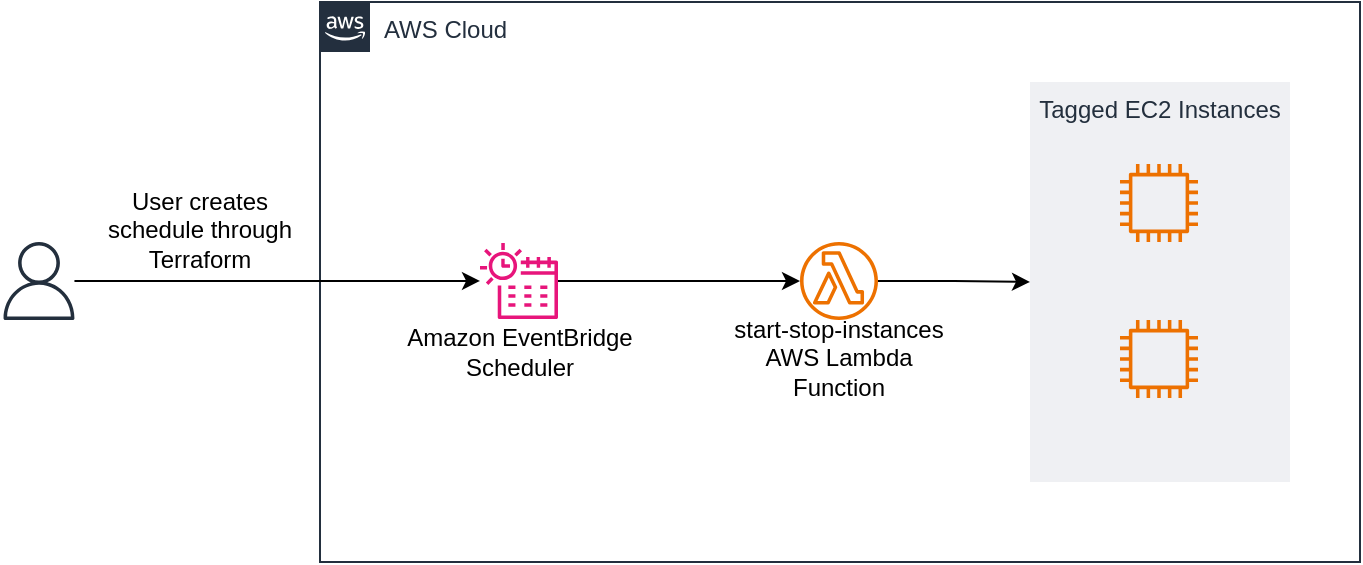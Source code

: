 <mxfile version="23.1.2" type="device">
  <diagram name="Page-1" id="g2aWewhqDnkNnzcvFuZF">
    <mxGraphModel dx="1050" dy="566" grid="1" gridSize="10" guides="1" tooltips="1" connect="1" arrows="1" fold="1" page="1" pageScale="1" pageWidth="827" pageHeight="1169" math="0" shadow="0">
      <root>
        <mxCell id="0" />
        <mxCell id="1" parent="0" />
        <mxCell id="HcanFN06lONcri5jvTLH-2" value="AWS Cloud" style="points=[[0,0],[0.25,0],[0.5,0],[0.75,0],[1,0],[1,0.25],[1,0.5],[1,0.75],[1,1],[0.75,1],[0.5,1],[0.25,1],[0,1],[0,0.75],[0,0.5],[0,0.25]];outlineConnect=0;gradientColor=none;html=1;whiteSpace=wrap;fontSize=12;fontStyle=0;container=1;pointerEvents=0;collapsible=0;recursiveResize=0;shape=mxgraph.aws4.group;grIcon=mxgraph.aws4.group_aws_cloud_alt;strokeColor=#232F3E;fillColor=none;verticalAlign=top;align=left;spacingLeft=30;fontColor=#232F3E;dashed=0;" vertex="1" parent="1">
          <mxGeometry x="280" y="80" width="520" height="280" as="geometry" />
        </mxCell>
        <mxCell id="HcanFN06lONcri5jvTLH-14" value="Tagged EC2 Instances" style="fillColor=#EFF0F3;strokeColor=none;dashed=0;verticalAlign=top;fontStyle=0;fontColor=#232F3D;whiteSpace=wrap;html=1;" vertex="1" parent="HcanFN06lONcri5jvTLH-2">
          <mxGeometry x="355" y="40" width="130" height="200" as="geometry" />
        </mxCell>
        <mxCell id="HcanFN06lONcri5jvTLH-11" style="edgeStyle=orthogonalEdgeStyle;rounded=0;orthogonalLoop=1;jettySize=auto;html=1;" edge="1" parent="HcanFN06lONcri5jvTLH-2" source="HcanFN06lONcri5jvTLH-1" target="HcanFN06lONcri5jvTLH-8">
          <mxGeometry relative="1" as="geometry" />
        </mxCell>
        <mxCell id="HcanFN06lONcri5jvTLH-1" value="" style="sketch=0;outlineConnect=0;fontColor=#232F3E;gradientColor=none;fillColor=#E7157B;strokeColor=none;dashed=0;verticalLabelPosition=bottom;verticalAlign=top;align=center;html=1;fontSize=12;fontStyle=0;aspect=fixed;pointerEvents=1;shape=mxgraph.aws4.eventbridge_scheduler;" vertex="1" parent="HcanFN06lONcri5jvTLH-2">
          <mxGeometry x="80" y="120" width="39" height="39" as="geometry" />
        </mxCell>
        <mxCell id="HcanFN06lONcri5jvTLH-7" value="Amazon EventBridge Scheduler" style="text;html=1;align=center;verticalAlign=middle;resizable=1;points=[];autosize=1;strokeColor=none;fillColor=none;html=1;whiteSpace=wrap;" vertex="1" parent="HcanFN06lONcri5jvTLH-2">
          <mxGeometry x="41.75" y="160" width="115.5" height="29" as="geometry" />
        </mxCell>
        <mxCell id="HcanFN06lONcri5jvTLH-15" style="edgeStyle=orthogonalEdgeStyle;rounded=0;orthogonalLoop=1;jettySize=auto;html=1;entryX=0;entryY=0.5;entryDx=0;entryDy=0;" edge="1" parent="HcanFN06lONcri5jvTLH-2" source="HcanFN06lONcri5jvTLH-8" target="HcanFN06lONcri5jvTLH-14">
          <mxGeometry relative="1" as="geometry" />
        </mxCell>
        <mxCell id="HcanFN06lONcri5jvTLH-8" value="" style="sketch=0;outlineConnect=0;fontColor=#232F3E;gradientColor=none;fillColor=#ED7100;strokeColor=none;dashed=0;verticalLabelPosition=bottom;verticalAlign=top;align=center;html=1;fontSize=12;fontStyle=0;aspect=fixed;pointerEvents=1;shape=mxgraph.aws4.lambda_function;" vertex="1" parent="HcanFN06lONcri5jvTLH-2">
          <mxGeometry x="240" y="120" width="39" height="39" as="geometry" />
        </mxCell>
        <mxCell id="HcanFN06lONcri5jvTLH-10" value="start-stop-instances AWS Lambda Function" style="text;html=1;align=center;verticalAlign=middle;resizable=1;points=[];autosize=1;strokeColor=none;fillColor=none;html=1;whiteSpace=wrap;" vertex="1" parent="HcanFN06lONcri5jvTLH-2">
          <mxGeometry x="201" y="158" width="117" height="40" as="geometry" />
        </mxCell>
        <mxCell id="HcanFN06lONcri5jvTLH-12" value="" style="sketch=0;outlineConnect=0;fontColor=#232F3E;gradientColor=none;fillColor=#ED7100;strokeColor=none;dashed=0;verticalLabelPosition=bottom;verticalAlign=top;align=center;html=1;fontSize=12;fontStyle=0;aspect=fixed;pointerEvents=1;shape=mxgraph.aws4.instance2;" vertex="1" parent="HcanFN06lONcri5jvTLH-2">
          <mxGeometry x="400" y="81" width="39" height="39" as="geometry" />
        </mxCell>
        <mxCell id="HcanFN06lONcri5jvTLH-13" value="" style="sketch=0;outlineConnect=0;fontColor=#232F3E;gradientColor=none;fillColor=#ED7100;strokeColor=none;dashed=0;verticalLabelPosition=bottom;verticalAlign=top;align=center;html=1;fontSize=12;fontStyle=0;aspect=fixed;pointerEvents=1;shape=mxgraph.aws4.instance2;" vertex="1" parent="HcanFN06lONcri5jvTLH-2">
          <mxGeometry x="400" y="159" width="39" height="39" as="geometry" />
        </mxCell>
        <mxCell id="HcanFN06lONcri5jvTLH-4" style="edgeStyle=orthogonalEdgeStyle;rounded=0;orthogonalLoop=1;jettySize=auto;html=1;" edge="1" parent="1" source="HcanFN06lONcri5jvTLH-3" target="HcanFN06lONcri5jvTLH-1">
          <mxGeometry relative="1" as="geometry" />
        </mxCell>
        <mxCell id="HcanFN06lONcri5jvTLH-3" value="" style="sketch=0;outlineConnect=0;fontColor=#232F3E;gradientColor=none;fillColor=#232F3D;strokeColor=none;dashed=0;verticalLabelPosition=bottom;verticalAlign=top;align=center;html=1;fontSize=12;fontStyle=0;aspect=fixed;pointerEvents=1;shape=mxgraph.aws4.user;rotation=0;" vertex="1" parent="1">
          <mxGeometry x="120" y="200" width="39" height="39" as="geometry" />
        </mxCell>
        <mxCell id="HcanFN06lONcri5jvTLH-5" value="&lt;font style=&quot;font-size: 12px;&quot;&gt;User creates schedule through Terraform&lt;br&gt;&lt;/font&gt;" style="text;html=1;align=center;verticalAlign=middle;resizable=1;points=[];autosize=1;strokeColor=none;fillColor=none;html=1;whiteSpace=wrap;" vertex="1" parent="1">
          <mxGeometry x="170" y="179" width="100" height="30" as="geometry" />
        </mxCell>
      </root>
    </mxGraphModel>
  </diagram>
</mxfile>
